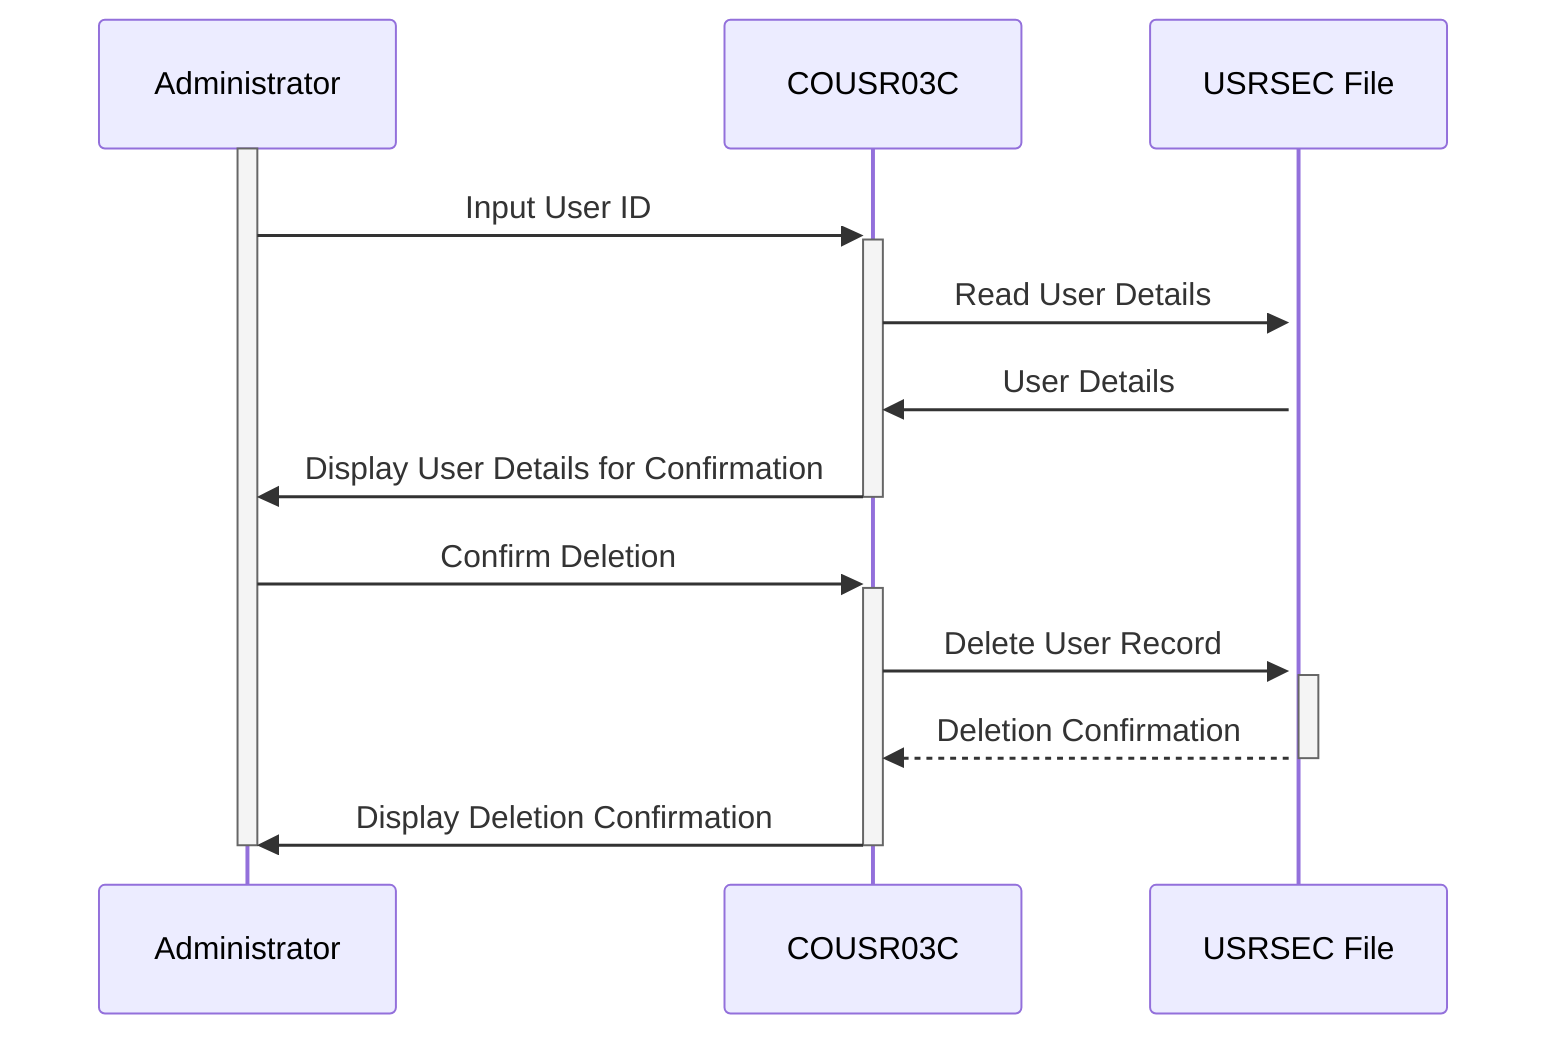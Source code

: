 sequenceDiagram
    participant Administrator
    participant COUSR03C
    participant USRSEC File

    activate Administrator
    Administrator->>+COUSR03C: Input User ID
    COUSR03C->>+USRSEC File: Read User Details
    USRSEC File->>COUSR03C: User Details
    COUSR03C->>-Administrator: Display User Details for Confirmation
    Administrator->>+COUSR03C: Confirm Deletion
    COUSR03C->>+USRSEC File: Delete User Record
    USRSEC File-->>-COUSR03C: Deletion Confirmation
    COUSR03C->>-Administrator: Display Deletion Confirmation
    deactivate Administrator